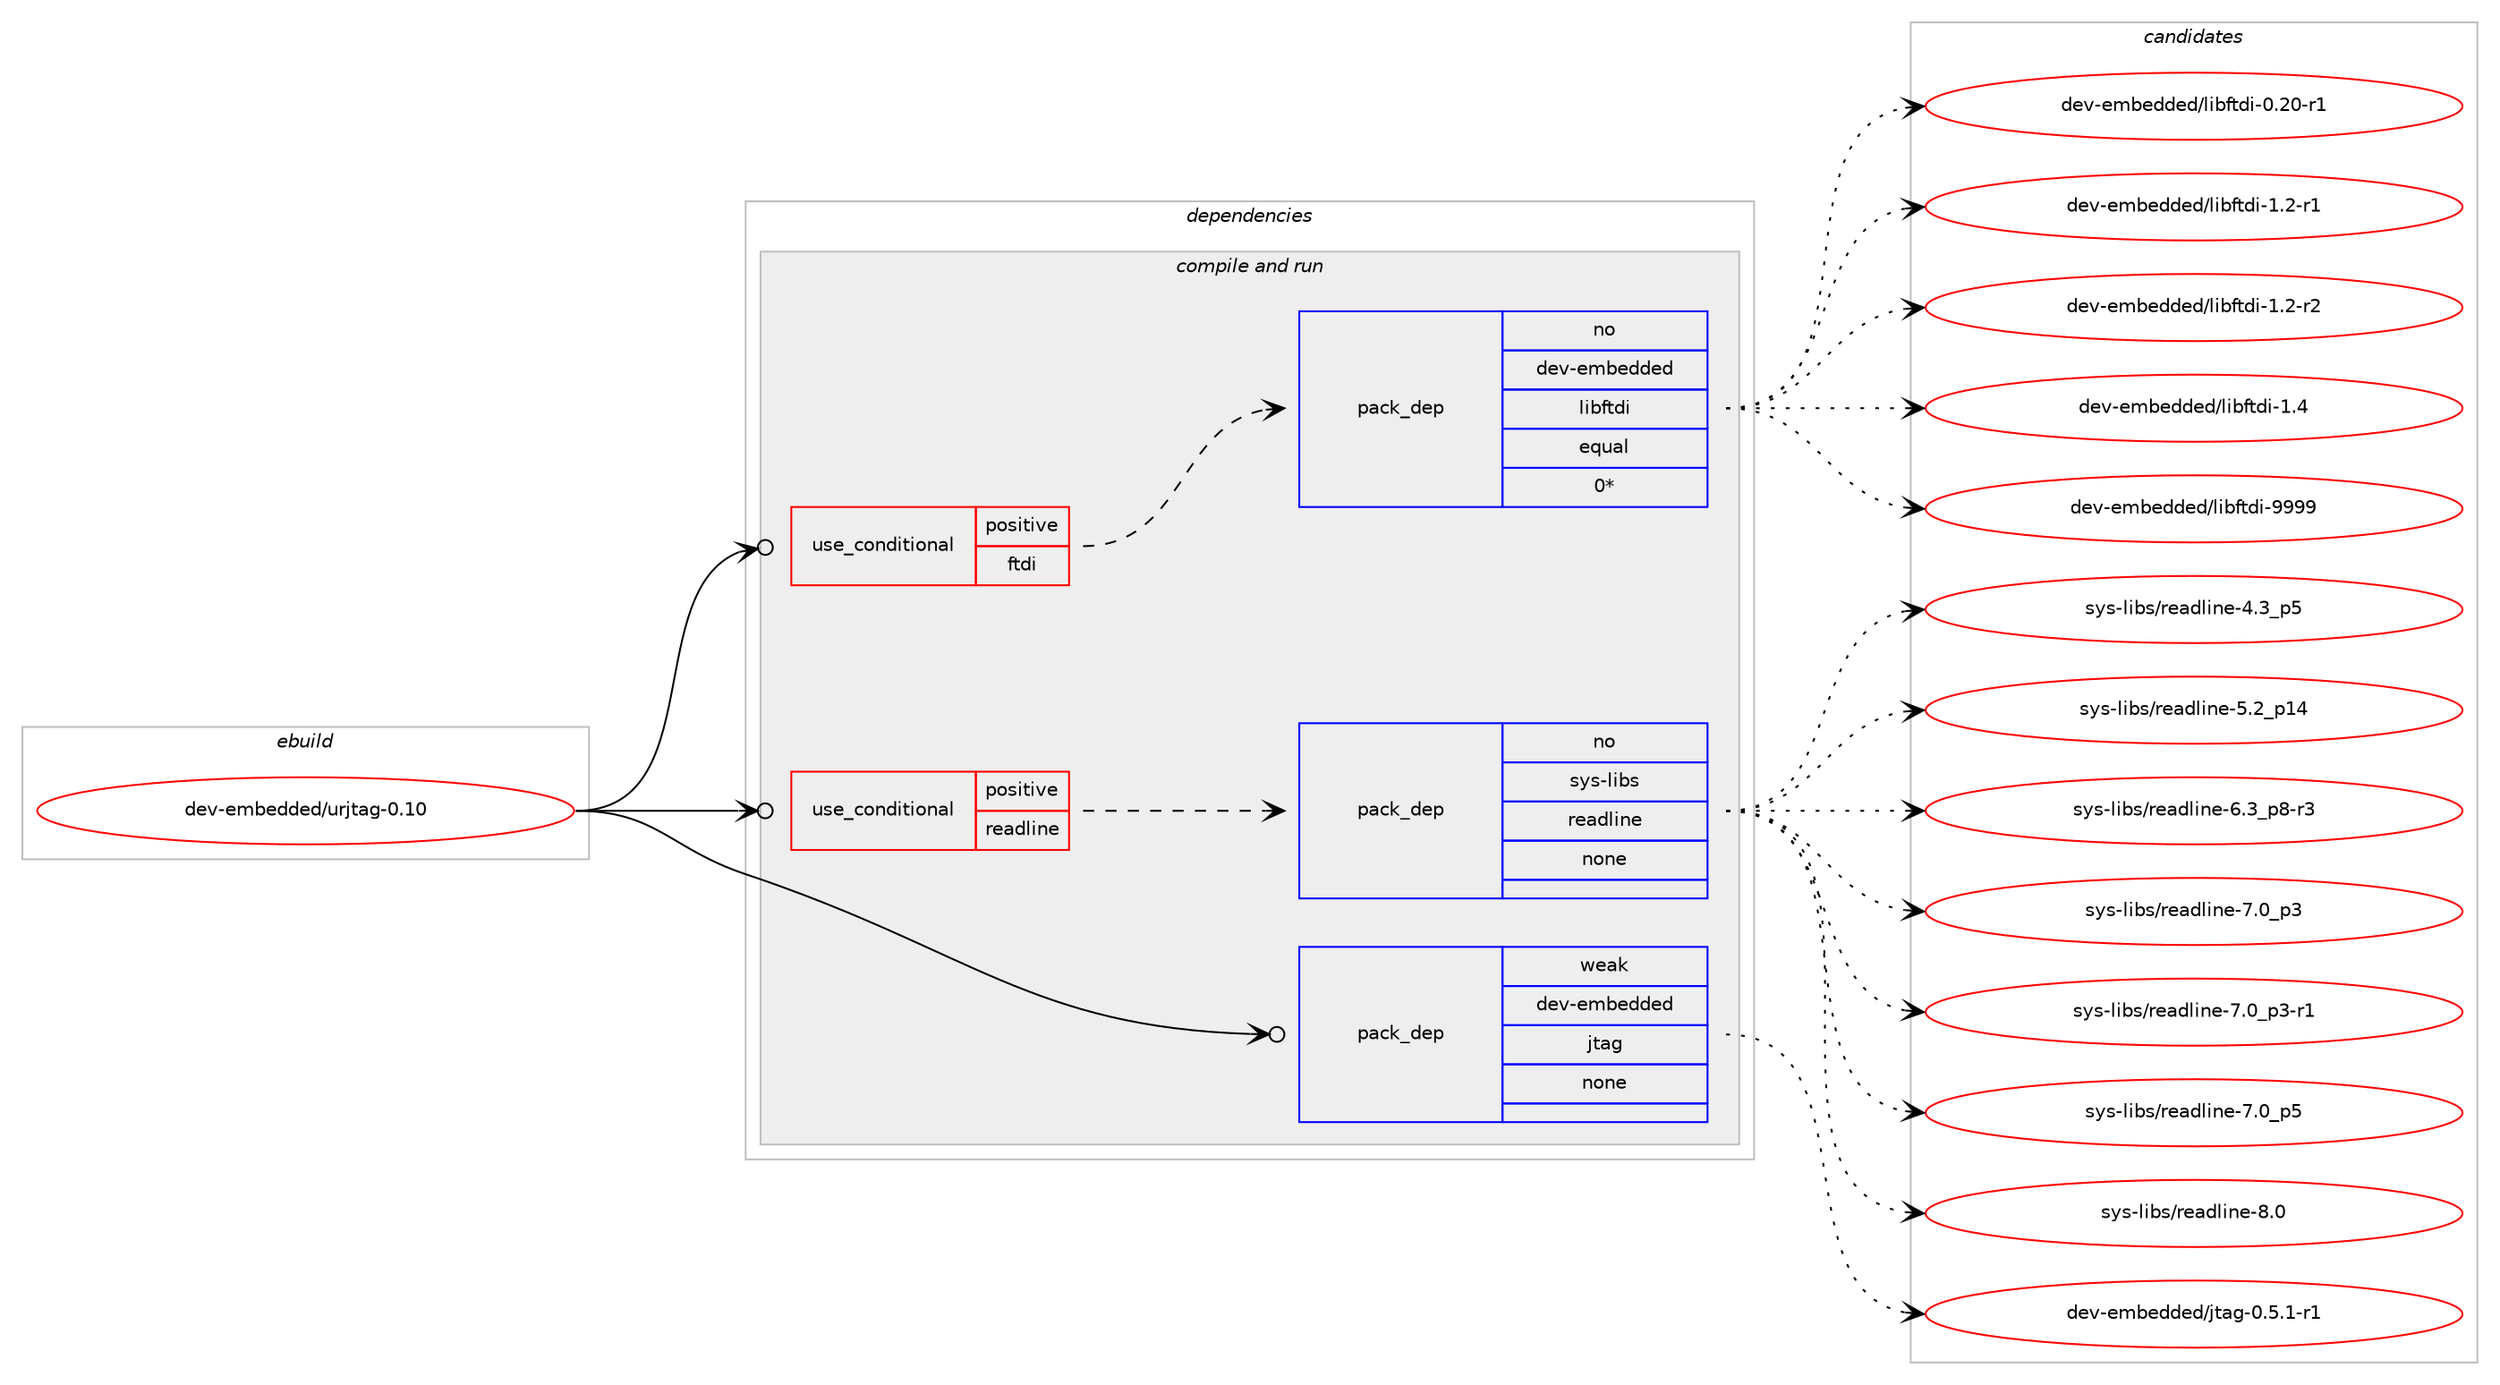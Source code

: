 digraph prolog {

# *************
# Graph options
# *************

newrank=true;
concentrate=true;
compound=true;
graph [rankdir=LR,fontname=Helvetica,fontsize=10,ranksep=1.5];#, ranksep=2.5, nodesep=0.2];
edge  [arrowhead=vee];
node  [fontname=Helvetica,fontsize=10];

# **********
# The ebuild
# **********

subgraph cluster_leftcol {
color=gray;
rank=same;
label=<<i>ebuild</i>>;
id [label="dev-embedded/urjtag-0.10", color=red, width=4, href="../dev-embedded/urjtag-0.10.svg"];
}

# ****************
# The dependencies
# ****************

subgraph cluster_midcol {
color=gray;
label=<<i>dependencies</i>>;
subgraph cluster_compile {
fillcolor="#eeeeee";
style=filled;
label=<<i>compile</i>>;
}
subgraph cluster_compileandrun {
fillcolor="#eeeeee";
style=filled;
label=<<i>compile and run</i>>;
subgraph cond358229 {
dependency1323890 [label=<<TABLE BORDER="0" CELLBORDER="1" CELLSPACING="0" CELLPADDING="4"><TR><TD ROWSPAN="3" CELLPADDING="10">use_conditional</TD></TR><TR><TD>positive</TD></TR><TR><TD>ftdi</TD></TR></TABLE>>, shape=none, color=red];
subgraph pack944647 {
dependency1323891 [label=<<TABLE BORDER="0" CELLBORDER="1" CELLSPACING="0" CELLPADDING="4" WIDTH="220"><TR><TD ROWSPAN="6" CELLPADDING="30">pack_dep</TD></TR><TR><TD WIDTH="110">no</TD></TR><TR><TD>dev-embedded</TD></TR><TR><TD>libftdi</TD></TR><TR><TD>equal</TD></TR><TR><TD>0*</TD></TR></TABLE>>, shape=none, color=blue];
}
dependency1323890:e -> dependency1323891:w [weight=20,style="dashed",arrowhead="vee"];
}
id:e -> dependency1323890:w [weight=20,style="solid",arrowhead="odotvee"];
subgraph cond358230 {
dependency1323892 [label=<<TABLE BORDER="0" CELLBORDER="1" CELLSPACING="0" CELLPADDING="4"><TR><TD ROWSPAN="3" CELLPADDING="10">use_conditional</TD></TR><TR><TD>positive</TD></TR><TR><TD>readline</TD></TR></TABLE>>, shape=none, color=red];
subgraph pack944648 {
dependency1323893 [label=<<TABLE BORDER="0" CELLBORDER="1" CELLSPACING="0" CELLPADDING="4" WIDTH="220"><TR><TD ROWSPAN="6" CELLPADDING="30">pack_dep</TD></TR><TR><TD WIDTH="110">no</TD></TR><TR><TD>sys-libs</TD></TR><TR><TD>readline</TD></TR><TR><TD>none</TD></TR><TR><TD></TD></TR></TABLE>>, shape=none, color=blue];
}
dependency1323892:e -> dependency1323893:w [weight=20,style="dashed",arrowhead="vee"];
}
id:e -> dependency1323892:w [weight=20,style="solid",arrowhead="odotvee"];
subgraph pack944649 {
dependency1323894 [label=<<TABLE BORDER="0" CELLBORDER="1" CELLSPACING="0" CELLPADDING="4" WIDTH="220"><TR><TD ROWSPAN="6" CELLPADDING="30">pack_dep</TD></TR><TR><TD WIDTH="110">weak</TD></TR><TR><TD>dev-embedded</TD></TR><TR><TD>jtag</TD></TR><TR><TD>none</TD></TR><TR><TD></TD></TR></TABLE>>, shape=none, color=blue];
}
id:e -> dependency1323894:w [weight=20,style="solid",arrowhead="odotvee"];
}
subgraph cluster_run {
fillcolor="#eeeeee";
style=filled;
label=<<i>run</i>>;
}
}

# **************
# The candidates
# **************

subgraph cluster_choices {
rank=same;
color=gray;
label=<<i>candidates</i>>;

subgraph choice944647 {
color=black;
nodesep=1;
choice1001011184510110998101100100101100471081059810211610010545484650484511449 [label="dev-embedded/libftdi-0.20-r1", color=red, width=4,href="../dev-embedded/libftdi-0.20-r1.svg"];
choice10010111845101109981011001001011004710810598102116100105454946504511449 [label="dev-embedded/libftdi-1.2-r1", color=red, width=4,href="../dev-embedded/libftdi-1.2-r1.svg"];
choice10010111845101109981011001001011004710810598102116100105454946504511450 [label="dev-embedded/libftdi-1.2-r2", color=red, width=4,href="../dev-embedded/libftdi-1.2-r2.svg"];
choice1001011184510110998101100100101100471081059810211610010545494652 [label="dev-embedded/libftdi-1.4", color=red, width=4,href="../dev-embedded/libftdi-1.4.svg"];
choice100101118451011099810110010010110047108105981021161001054557575757 [label="dev-embedded/libftdi-9999", color=red, width=4,href="../dev-embedded/libftdi-9999.svg"];
dependency1323891:e -> choice1001011184510110998101100100101100471081059810211610010545484650484511449:w [style=dotted,weight="100"];
dependency1323891:e -> choice10010111845101109981011001001011004710810598102116100105454946504511449:w [style=dotted,weight="100"];
dependency1323891:e -> choice10010111845101109981011001001011004710810598102116100105454946504511450:w [style=dotted,weight="100"];
dependency1323891:e -> choice1001011184510110998101100100101100471081059810211610010545494652:w [style=dotted,weight="100"];
dependency1323891:e -> choice100101118451011099810110010010110047108105981021161001054557575757:w [style=dotted,weight="100"];
}
subgraph choice944648 {
color=black;
nodesep=1;
choice11512111545108105981154711410197100108105110101455246519511253 [label="sys-libs/readline-4.3_p5", color=red, width=4,href="../sys-libs/readline-4.3_p5.svg"];
choice1151211154510810598115471141019710010810511010145534650951124952 [label="sys-libs/readline-5.2_p14", color=red, width=4,href="../sys-libs/readline-5.2_p14.svg"];
choice115121115451081059811547114101971001081051101014554465195112564511451 [label="sys-libs/readline-6.3_p8-r3", color=red, width=4,href="../sys-libs/readline-6.3_p8-r3.svg"];
choice11512111545108105981154711410197100108105110101455546489511251 [label="sys-libs/readline-7.0_p3", color=red, width=4,href="../sys-libs/readline-7.0_p3.svg"];
choice115121115451081059811547114101971001081051101014555464895112514511449 [label="sys-libs/readline-7.0_p3-r1", color=red, width=4,href="../sys-libs/readline-7.0_p3-r1.svg"];
choice11512111545108105981154711410197100108105110101455546489511253 [label="sys-libs/readline-7.0_p5", color=red, width=4,href="../sys-libs/readline-7.0_p5.svg"];
choice1151211154510810598115471141019710010810511010145564648 [label="sys-libs/readline-8.0", color=red, width=4,href="../sys-libs/readline-8.0.svg"];
dependency1323893:e -> choice11512111545108105981154711410197100108105110101455246519511253:w [style=dotted,weight="100"];
dependency1323893:e -> choice1151211154510810598115471141019710010810511010145534650951124952:w [style=dotted,weight="100"];
dependency1323893:e -> choice115121115451081059811547114101971001081051101014554465195112564511451:w [style=dotted,weight="100"];
dependency1323893:e -> choice11512111545108105981154711410197100108105110101455546489511251:w [style=dotted,weight="100"];
dependency1323893:e -> choice115121115451081059811547114101971001081051101014555464895112514511449:w [style=dotted,weight="100"];
dependency1323893:e -> choice11512111545108105981154711410197100108105110101455546489511253:w [style=dotted,weight="100"];
dependency1323893:e -> choice1151211154510810598115471141019710010810511010145564648:w [style=dotted,weight="100"];
}
subgraph choice944649 {
color=black;
nodesep=1;
choice100101118451011099810110010010110047106116971034548465346494511449 [label="dev-embedded/jtag-0.5.1-r1", color=red, width=4,href="../dev-embedded/jtag-0.5.1-r1.svg"];
dependency1323894:e -> choice100101118451011099810110010010110047106116971034548465346494511449:w [style=dotted,weight="100"];
}
}

}
